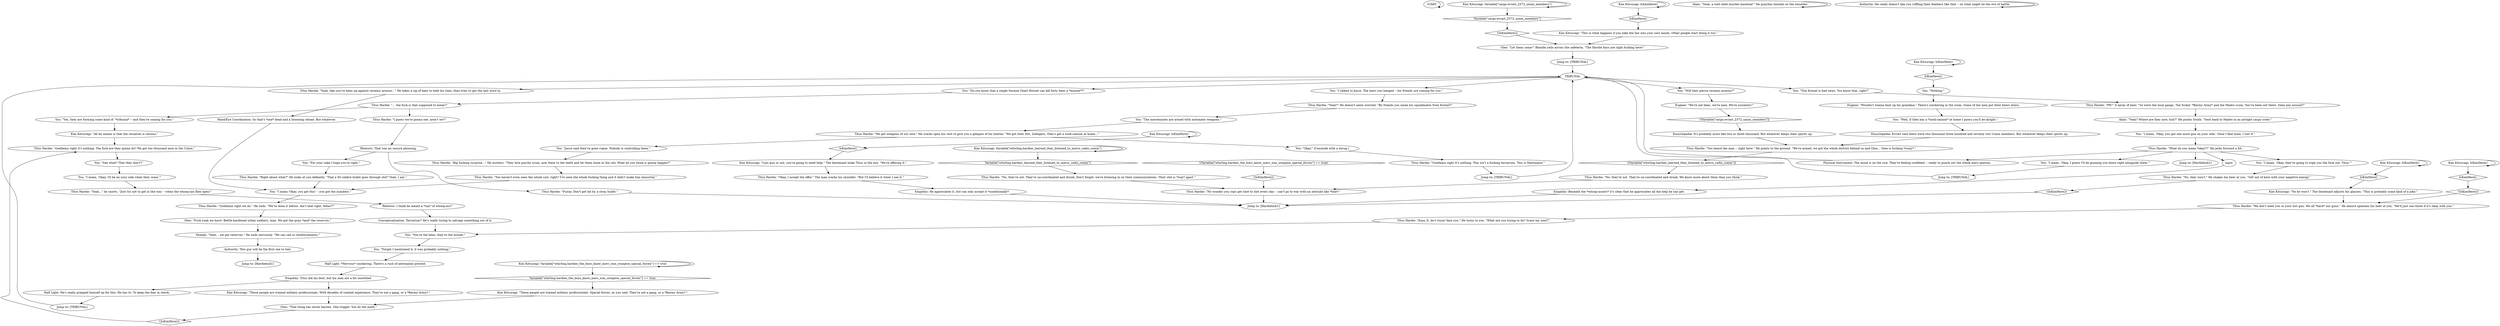 # WHIRLING F1 /  MERC TRIBUNAL WARNING
# WARNING THE BOYS ABOUT MERC TRIBUNAL
# ==================================================
digraph G {
	  0 [label="START"];
	  1 [label="input"];
	  2 [label="You: \"I mean, 'Okay, you got one more gun on your side.' Once I find mine. I lost it.\""];
	  3 [label="Kim Kitsuragi: IsKimHere()"];
	  4 [label="IsKimHere()", shape=diamond];
	  5 [label="!(IsKimHere())", shape=diamond];
	  6 [label="Kim Kitsuragi: \"These people are trained military professionals. With decades of combat experience. They're not a gang, or a *Barmy Army*.\""];
	  7 [label="You: \"Yes, they are forming some kind of  *tribunal* -- and they're coming for you.\""];
	  8 [label="You: \"You're the bees; they're the hornet.\""];
	  9 [label="Jump to: [TRIBUNAL]"];
	  10 [label="Conceptualization: Terrarium? He's really trying to salvage something out of it."];
	  11 [label="Empathy: Beneath the *whoop-assery* it's clear that he appreciates all the help he can get."];
	  12 [label="You: \"I talked to Joyce. The merc you hanged -- his friends are coming for you.\""];
	  13 [label="You: \"Okay.\" (Conclude with a shrug.)"];
	  14 [label="You: \"Will they pierce ceramic armour?\""];
	  15 [label="You: \"Joyce said they've gone rogue. Nobody is controlling them.\""];
	  16 [label="You: \"Well, if Glen has a *nock-cannon* at home I guess you'll be alright.\""];
	  17 [label="Half Light: *Nervous* snickering. There's a rush of adrenaline present."];
	  18 [label="Titus Hardie: \"Goddamn right it's nothing. The fuck are they gonna do? We got ten thousand men in the Union.\""];
	  19 [label="Titus Hardie: \"No wonder you cops get shot to shit every day -- can't go to war with an attitude like *that*.\""];
	  20 [label="Jump to: [TRIBUNAL]"];
	  21 [label="Kim Kitsuragi: IsKimHere()"];
	  22 [label="IsKimHere()", shape=diamond];
	  23 [label="!(IsKimHere())", shape=diamond];
	  24 [label="Kim Kitsuragi: \"All he means is that the situation is serious.\""];
	  25 [label="Kim Kitsuragi: IsKimHere()"];
	  26 [label="IsKimHere()", shape=diamond];
	  27 [label="!(IsKimHere())", shape=diamond];
	  28 [label="Encyclopedia: Evrart said there were two thousand three hundred and seventy two Union members. But whatever keeps their spirits up."];
	  29 [label="Glen: \"That thing has seven barrels. One trigger. You do the math.\""];
	  30 [label="Kim Kitsuragi: Variable[\"whirling.hardies_learned_they_listened_to_mercs_radio_comm\"]"];
	  31 [label="Variable[\"whirling.hardies_learned_they_listened_to_mercs_radio_comm\"]", shape=diamond];
	  32 [label="!(Variable[\"whirling.hardies_learned_they_listened_to_mercs_radio_comm\"])", shape=diamond];
	  33 [label="Alain: \"Yeah, a well oiled murder-machine!\" He punches blondie on the shoulder."];
	  34 [label="Physical Instrument: The mood is on the rise. They're feeling confident -- ready to punch out the whole merc platoon."];
	  35 [label="You: \"I mean 'Okay, you got this' -- you got the numbers.\""];
	  36 [label="Jump to: [TRIBUNAL]"];
	  37 [label="Titus Hardie: \"You heard the man -- right here.\" He points to the ground. \"We're armed, we got the whole district behind us and Glen... Glen is fucking *crazy*.\""];
	  38 [label="Jump to: [Hardiehub1]"];
	  39 [label="You: \"I mean, 'Okay, they're going to wipe you the fuck out, Titus.'\""];
	  40 [label="You: \"I mean, 'Okay, I'll be on your side when they come.'\""];
	  41 [label="Titus Hardie: \"Yeah, like you've been up against ceramic armour...\" He takes a sip of beer to bide his time, then tries to get the last word in."];
	  42 [label="You: \"The mercenaries are armed with automatic weapons.\""];
	  43 [label="Eugene: \"Wouldn't wanna beat up his grandma.\" There's snickering in the room. Some of the men put their beers down."];
	  44 [label="Titus Hardie: \"Goddamn right it's nothing. This isn't a fucking terrarium. This is Martinaise.\""];
	  45 [label="Titus Hardie: \"What do you mean *okay*?\" He jerks forward a bit."];
	  46 [label="Titus Hardie: \"We don't need you or your lost gun. We all *have* our guns.\" He almost splashes his beer at you. \"We'll just use those if it's okay with you.\""];
	  47 [label="Titus Hardie: \"Funny. Don't get hit by a stray bullet.\""];
	  48 [label="You: \"See what? That they don't?\""];
	  49 [label="Kim Kitsuragi: Variable[\"cargo.evrart_2372_union_members\"]"];
	  50 [label="Variable[\"cargo.evrart_2372_union_members\"]", shape=diamond];
	  51 [label="!(Variable[\"cargo.evrart_2372_union_members\"])", shape=diamond];
	  52 [label="Titus Hardie: \"Easy, E, he's tryna' faze you.\" He turns to you. \"What are you trying to do? Scare my men?\""];
	  53 [label="Kim Kitsuragi: IsKimHere()"];
	  54 [label="IsKimHere()", shape=diamond];
	  55 [label="!(IsKimHere())", shape=diamond];
	  56 [label="Authority: He really doesn't like you ruffling their feathers like that -- on what might be the eve of battle."];
	  57 [label="Kim Kitsuragi: IsKimHere()"];
	  58 [label="IsKimHere()", shape=diamond];
	  59 [label="!(IsKimHere())", shape=diamond];
	  60 [label="Hand/Eye Coordination: So that's *one* dead and a looooong reload. But whatever."];
	  61 [label="Titus Hardie: \"You haven't even seen the whole suit, right? I've seen the whole fucking thing and it didn't make him immortal.\""];
	  62 [label="Half Light: He's really prepped himself up for this. He has to. To keep the fear in check."];
	  63 [label="You: \"Forget I mentioned it, it was probably nothing.\""];
	  64 [label="Eugene: \"We're not bees, we're men. We're socialists!\""];
	  65 [label="Titus Hardie: \"I guess we're gonna see, aren't we?\""];
	  66 [label="You: \"Nothing.\""];
	  67 [label="Kim Kitsuragi: Variable[\"whirling.hardies_the_boys_know_merc_was_oranjese_special_forces\"] == true"];
	  68 [label="Variable[\"whirling.hardies_the_boys_know_merc_was_oranjese_special_forces\"] == true", shape=diamond];
	  69 [label="!(Variable[\"whirling.hardies_the_boys_know_merc_was_oranjese_special_forces\"] == true)", shape=diamond];
	  70 [label="Glen: \"Let them come!\" Blondie yells across the cafeteria. \"The Hardie boys are right fucking here!\""];
	  71 [label="Titus Hardie: \"Goddamn right we do.\" He nods. \"We've done it before. Ain't that right, fellas?!\""];
	  72 [label="Jump to: [Hardiehub1]"];
	  73 [label="Rhetoric: I think he meant a *can* of whoop-ass?"];
	  74 [label="Titus Hardie: \"No, they won't.\" He shakes his beer at you. \"Get out of here with your negative energy.\""];
	  75 [label="Kim Kitsuragi: \"These people are trained military professionals. Special forces, as you said. They're not a gang, or a *Barmy Army*.\""];
	  76 [label="Titus Hardie: \"No, they're not. They're un-coordinated and drunk. Don't forget: we're listening in on their communications. Their shit is *way* apart.\""];
	  77 [label="You: \"Do you know that a single Seraise Giant Hornet can kill forty bees a *minute*?\""];
	  78 [label="Titus Hardie: \"Yeah...\" he snorts. \"Just try not to get in the way -- when the whoop-ass flies open!\""];
	  79 [label="Titus Hardie: \"Right about what?\" He looks at you defiantly. \"That a 50 calibre bullet goes through shit? Yeah. I am.\""];
	  80 [label="Glen: \"Fuck yeah we have! Battle-hardened urban soldiers, man. We got the guns *and* the reserves.\""];
	  81 [label="Kim Kitsuragi: \"Lost gun or not, you're going to need help.\" The lieutenant looks Titus in the eye. \"We're offering it.\""];
	  82 [label="Titus Hardie: \"Okay, I accept the offer.\" The man cracks his shoulder. \"But I'll believe it when I see it.\""];
	  83 [label="Titus Hardie: \"No, they're not. They're un-coordinated and drunk. We know more about them than you think.\""];
	  84 [label="Jump to: [Hardiehub1]"];
	  85 [label="Titus Hardie: \"We got weapons of our own.\" He cracks open his vest to give you a glimpse of his holster. \"We got Ister 50s, Zielegers, Glen's got a nock-cannon at home...\""];
	  86 [label="Titus Hardie: \"Pft!\" A spray of beer. \"So were the local gangs. The fuckin' *Barmy Army* and the Madre scum. You've been out there. Seen any around?\""];
	  87 [label="Shanky: \"Yeah... we got reserves.\" He nods nervously. \"We can call in reinforcements.\""];
	  88 [label="Titus Hardie: \"Yeah?\" He doesn't seem worried. \"By friends you mean his squadmates from Krenel?\""];
	  89 [label="TRIBUNAL"];
	  90 [label="You: \"This Krenel is bad news. You know that, right?\""];
	  91 [label="Encyclopedia: It's probably more like two or three thousand. But whatever keeps their spirits up."];
	  92 [label="Rhetoric: That was an unsure phrasing."];
	  93 [label="Kim Kitsuragi: \"This is what happens if you take the law into your own hands. Other people start doing it too.\""];
	  94 [label="Empathy: Titus did his best, but his men are a bit unsettled."];
	  95 [label="You: \"I mean, 'Okay, I guess I'll be gunning you down right alongside them.'\""];
	  96 [label="Empathy: He appreciates it, but can only accept it *conditionally*."];
	  97 [label="Kim Kitsuragi: \"No he won't.\" The lieutenant adjusts his glasses. \"This is probably some kind of a joke.\""];
	  98 [label="Authority: This guy will be the first one to bail."];
	  99 [label="Jump to: [TRIBUNAL]"];
	  100 [label="Titus Hardie: \"Big fucking surprise...\" He mutters. \"They hire psycho scum, arm them to the teeth and let them loose in the city. What do you think is gonna happen?\""];
	  101 [label="Titus Hardie: \"... the fuck is that supposed to mean?\""];
	  102 [label="Alain: \"Yeah? Where are they now, huh?\" He points South. \"Sent back to Madre in an airtight cargo crate.\""];
	  103 [label="You: \"For your sake I hope you're right.\""];
	  0 -> 0
	  1 -> 11
	  2 -> 45
	  3 -> 3
	  3 -> 4
	  4 -> 66
	  5 -> 19
	  6 -> 29
	  7 -> 24
	  8 -> 63
	  9 -> 89
	  10 -> 8
	  11 -> 84
	  12 -> 88
	  13 -> 44
	  14 -> 64
	  15 -> 100
	  16 -> 28
	  17 -> 94
	  18 -> 48
	  19 -> 84
	  20 -> 89
	  21 -> 21
	  21 -> 22
	  22 -> 97
	  23 -> 46
	  24 -> 18
	  25 -> 25
	  25 -> 26
	  26 -> 93
	  27 -> 70
	  28 -> 37
	  29 -> 59
	  30 -> 30
	  30 -> 31
	  31 -> 76
	  32 -> 83
	  33 -> 33
	  34 -> 89
	  35 -> 71
	  36 -> 89
	  37 -> 32
	  39 -> 74
	  40 -> 78
	  41 -> 60
	  42 -> 85
	  43 -> 16
	  44 -> 9
	  45 -> 1
	  45 -> 34
	  45 -> 38
	  45 -> 39
	  45 -> 95
	  46 -> 52
	  47 -> 84
	  48 -> 40
	  49 -> 49
	  49 -> 50
	  50 -> 27
	  51 -> 91
	  52 -> 8
	  53 -> 53
	  53 -> 54
	  54 -> 81
	  55 -> 84
	  56 -> 56
	  57 -> 57
	  57 -> 58
	  58 -> 23
	  59 -> 18
	  60 -> 35
	  61 -> 35
	  62 -> 99
	  63 -> 17
	  64 -> 51
	  65 -> 92
	  66 -> 43
	  67 -> 67
	  67 -> 68
	  68 -> 75
	  69 -> 5
	  70 -> 36
	  71 -> 80
	  73 -> 10
	  74 -> 55
	  75 -> 29
	  76 -> 19
	  77 -> 101
	  78 -> 73
	  79 -> 35
	  80 -> 87
	  81 -> 82
	  82 -> 96
	  83 -> 19
	  85 -> 13
	  85 -> 15
	  86 -> 102
	  87 -> 98
	  88 -> 42
	  89 -> 41
	  89 -> 12
	  89 -> 77
	  89 -> 14
	  89 -> 90
	  90 -> 86
	  91 -> 37
	  92 -> 103
	  92 -> 47
	  93 -> 70
	  94 -> 62
	  94 -> 6
	  95 -> 20
	  96 -> 84
	  97 -> 46
	  98 -> 72
	  99 -> 89
	  100 -> 61
	  101 -> 65
	  101 -> 7
	  102 -> 2
	  103 -> 79
}

